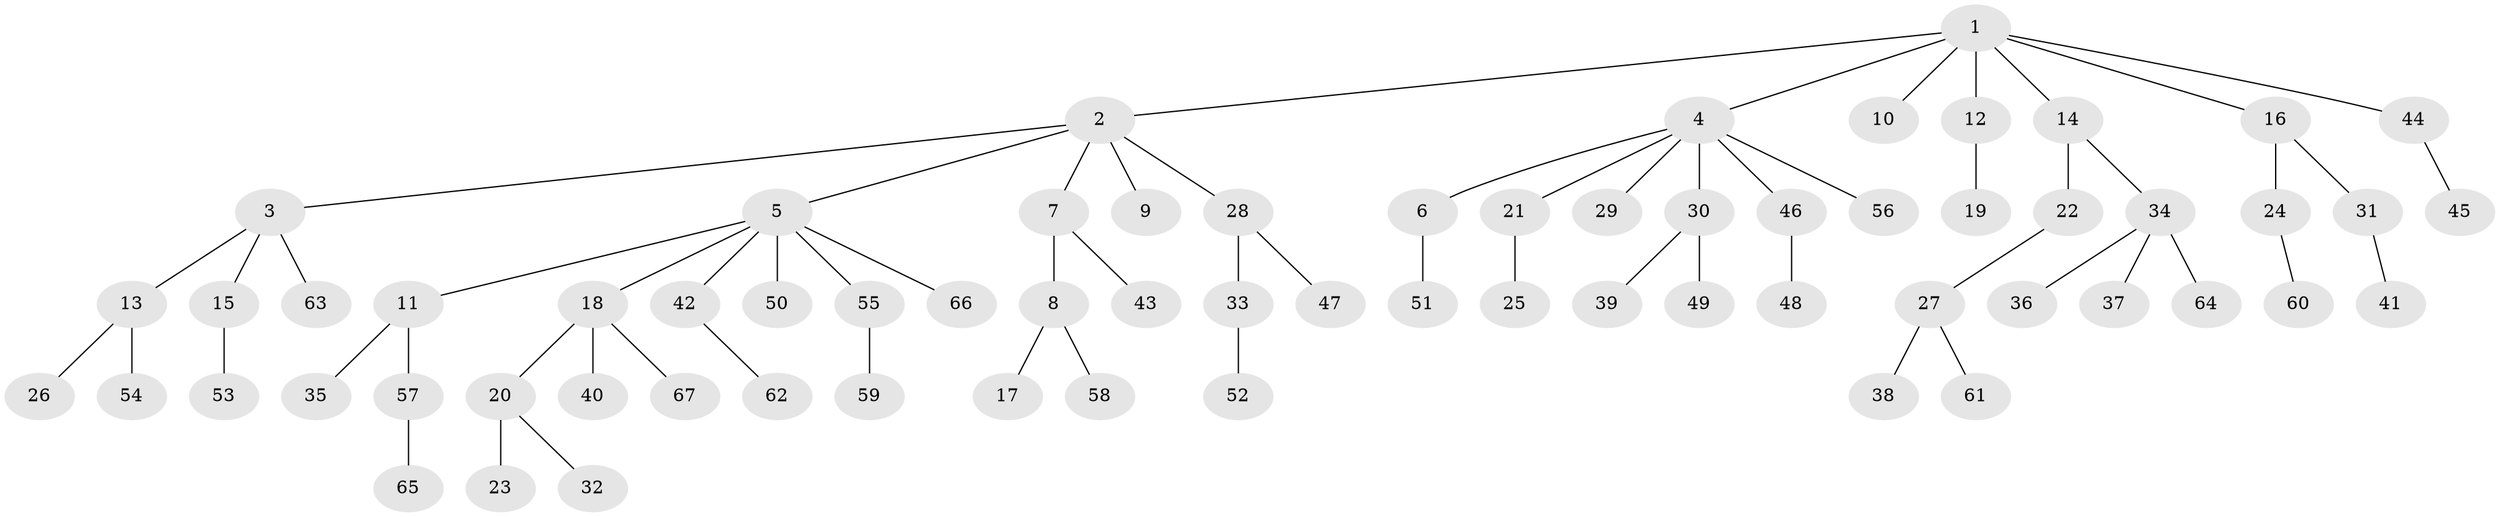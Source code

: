 // coarse degree distribution, {8: 0.04878048780487805, 5: 0.024390243902439025, 3: 0.0975609756097561, 6: 0.024390243902439025, 1: 0.6097560975609756, 2: 0.1951219512195122}
// Generated by graph-tools (version 1.1) at 2025/24/03/03/25 07:24:08]
// undirected, 67 vertices, 66 edges
graph export_dot {
graph [start="1"]
  node [color=gray90,style=filled];
  1;
  2;
  3;
  4;
  5;
  6;
  7;
  8;
  9;
  10;
  11;
  12;
  13;
  14;
  15;
  16;
  17;
  18;
  19;
  20;
  21;
  22;
  23;
  24;
  25;
  26;
  27;
  28;
  29;
  30;
  31;
  32;
  33;
  34;
  35;
  36;
  37;
  38;
  39;
  40;
  41;
  42;
  43;
  44;
  45;
  46;
  47;
  48;
  49;
  50;
  51;
  52;
  53;
  54;
  55;
  56;
  57;
  58;
  59;
  60;
  61;
  62;
  63;
  64;
  65;
  66;
  67;
  1 -- 2;
  1 -- 4;
  1 -- 10;
  1 -- 12;
  1 -- 14;
  1 -- 16;
  1 -- 44;
  2 -- 3;
  2 -- 5;
  2 -- 7;
  2 -- 9;
  2 -- 28;
  3 -- 13;
  3 -- 15;
  3 -- 63;
  4 -- 6;
  4 -- 21;
  4 -- 29;
  4 -- 30;
  4 -- 46;
  4 -- 56;
  5 -- 11;
  5 -- 18;
  5 -- 42;
  5 -- 50;
  5 -- 55;
  5 -- 66;
  6 -- 51;
  7 -- 8;
  7 -- 43;
  8 -- 17;
  8 -- 58;
  11 -- 35;
  11 -- 57;
  12 -- 19;
  13 -- 26;
  13 -- 54;
  14 -- 22;
  14 -- 34;
  15 -- 53;
  16 -- 24;
  16 -- 31;
  18 -- 20;
  18 -- 40;
  18 -- 67;
  20 -- 23;
  20 -- 32;
  21 -- 25;
  22 -- 27;
  24 -- 60;
  27 -- 38;
  27 -- 61;
  28 -- 33;
  28 -- 47;
  30 -- 39;
  30 -- 49;
  31 -- 41;
  33 -- 52;
  34 -- 36;
  34 -- 37;
  34 -- 64;
  42 -- 62;
  44 -- 45;
  46 -- 48;
  55 -- 59;
  57 -- 65;
}
